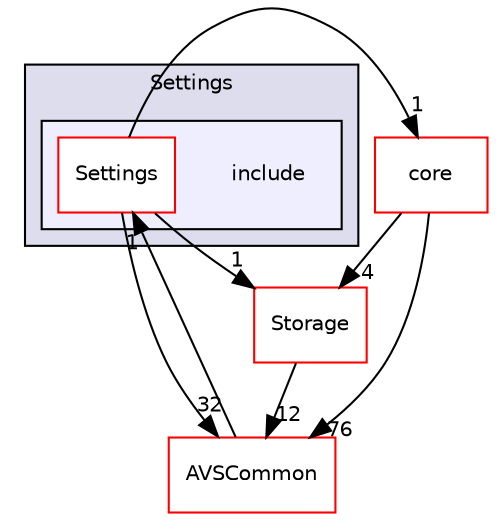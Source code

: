 digraph "/workplace/avs-device-sdk/Settings/include" {
  compound=true
  node [ fontsize="10", fontname="Helvetica"];
  edge [ labelfontsize="10", labelfontname="Helvetica"];
  subgraph clusterdir_8ae0dd75af039a94f4269584fb8eef13 {
    graph [ bgcolor="#ddddee", pencolor="black", label="Settings" fontname="Helvetica", fontsize="10", URL="dir_8ae0dd75af039a94f4269584fb8eef13.html"]
  subgraph clusterdir_432cbbb5245314b613ff1e5a0d6316fd {
    graph [ bgcolor="#eeeeff", pencolor="black", label="" URL="dir_432cbbb5245314b613ff1e5a0d6316fd.html"];
    dir_432cbbb5245314b613ff1e5a0d6316fd [shape=plaintext label="include"];
    dir_5ad71ff850730ae2a3f8f6d36f5ecd38 [shape=box label="Settings" color="red" fillcolor="white" style="filled" URL="dir_5ad71ff850730ae2a3f8f6d36f5ecd38.html"];
  }
  }
  dir_d29c5f5a2915d6c5388c9daae4f109c7 [shape=box label="Storage" fillcolor="white" style="filled" color="red" URL="dir_d29c5f5a2915d6c5388c9daae4f109c7.html"];
  dir_13e65effb2bde530b17b3d5eefcd0266 [shape=box label="AVSCommon" fillcolor="white" style="filled" color="red" URL="dir_13e65effb2bde530b17b3d5eefcd0266.html"];
  dir_4270bfced15e0e73154b13468c7c9ad9 [shape=box label="core" fillcolor="white" style="filled" color="red" URL="dir_4270bfced15e0e73154b13468c7c9ad9.html"];
  dir_5ad71ff850730ae2a3f8f6d36f5ecd38->dir_d29c5f5a2915d6c5388c9daae4f109c7 [headlabel="1", labeldistance=1.5 headhref="dir_000590_000643.html"];
  dir_5ad71ff850730ae2a3f8f6d36f5ecd38->dir_13e65effb2bde530b17b3d5eefcd0266 [headlabel="32", labeldistance=1.5 headhref="dir_000590_000017.html"];
  dir_5ad71ff850730ae2a3f8f6d36f5ecd38->dir_4270bfced15e0e73154b13468c7c9ad9 [headlabel="1", labeldistance=1.5 headhref="dir_000590_000461.html"];
  dir_d29c5f5a2915d6c5388c9daae4f109c7->dir_13e65effb2bde530b17b3d5eefcd0266 [headlabel="12", labeldistance=1.5 headhref="dir_000643_000017.html"];
  dir_13e65effb2bde530b17b3d5eefcd0266->dir_5ad71ff850730ae2a3f8f6d36f5ecd38 [headlabel="1", labeldistance=1.5 headhref="dir_000017_000590.html"];
  dir_4270bfced15e0e73154b13468c7c9ad9->dir_d29c5f5a2915d6c5388c9daae4f109c7 [headlabel="4", labeldistance=1.5 headhref="dir_000461_000643.html"];
  dir_4270bfced15e0e73154b13468c7c9ad9->dir_13e65effb2bde530b17b3d5eefcd0266 [headlabel="76", labeldistance=1.5 headhref="dir_000461_000017.html"];
}
